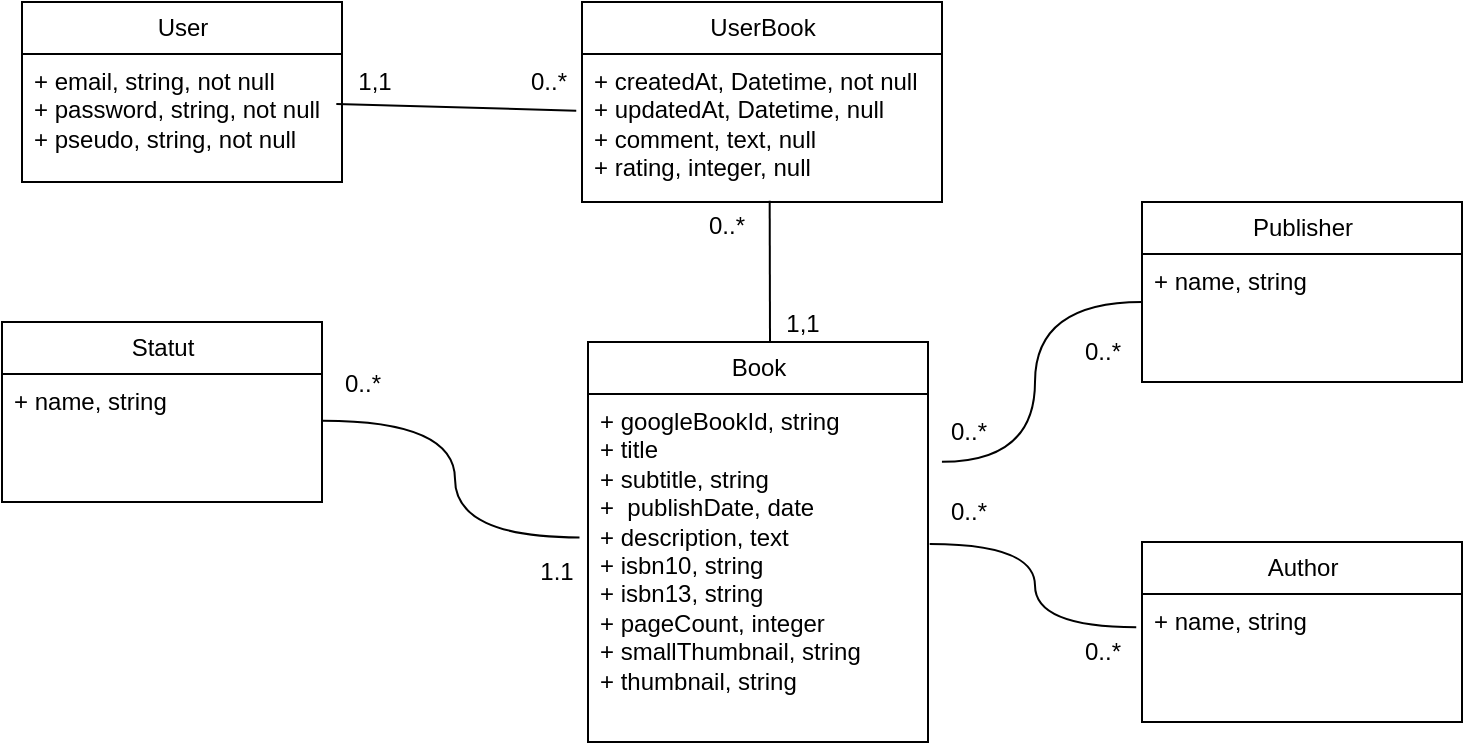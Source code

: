 <mxfile>
    <diagram id="lzPJs240Q8pDoFz5NCpz" name="Page-1">
        <mxGraphModel dx="1097" dy="644" grid="1" gridSize="10" guides="1" tooltips="1" connect="1" arrows="1" fold="1" page="1" pageScale="1" pageWidth="850" pageHeight="1100" math="0" shadow="0">
            <root>
                <mxCell id="0"/>
                <mxCell id="1" parent="0"/>
                <mxCell id="2" value="User" style="swimlane;fontStyle=0;childLayout=stackLayout;horizontal=1;startSize=26;fillColor=none;horizontalStack=0;resizeParent=1;resizeParentMax=0;resizeLast=0;collapsible=1;marginBottom=0;html=1;" vertex="1" parent="1">
                    <mxGeometry x="70" y="50" width="160" height="90" as="geometry"/>
                </mxCell>
                <mxCell id="3" value="+ email, string, not null&lt;br&gt;+ password, string, not null&lt;br&gt;+ pseudo, string, not null" style="text;strokeColor=none;fillColor=none;align=left;verticalAlign=top;spacingLeft=4;spacingRight=4;overflow=hidden;rotatable=0;points=[[0,0.5],[1,0.5]];portConstraint=eastwest;whiteSpace=wrap;html=1;" vertex="1" parent="2">
                    <mxGeometry y="26" width="160" height="64" as="geometry"/>
                </mxCell>
                <mxCell id="6" value="UserBook" style="swimlane;fontStyle=0;childLayout=stackLayout;horizontal=1;startSize=26;fillColor=none;horizontalStack=0;resizeParent=1;resizeParentMax=0;resizeLast=0;collapsible=1;marginBottom=0;html=1;" vertex="1" parent="1">
                    <mxGeometry x="350" y="50" width="180" height="100" as="geometry">
                        <mxRectangle x="240" y="90" width="90" height="30" as="alternateBounds"/>
                    </mxGeometry>
                </mxCell>
                <mxCell id="7" value="+ createdAt, Datetime, not null&lt;br&gt;+ updatedAt, Datetime, null&lt;br&gt;+ comment, text, null&lt;br&gt;+ rating, integer, null" style="text;strokeColor=none;fillColor=none;align=left;verticalAlign=top;spacingLeft=4;spacingRight=4;overflow=hidden;rotatable=0;points=[[0,0.5],[1,0.5]];portConstraint=eastwest;whiteSpace=wrap;html=1;" vertex="1" parent="6">
                    <mxGeometry y="26" width="180" height="74" as="geometry"/>
                </mxCell>
                <mxCell id="11" value="Statut" style="swimlane;fontStyle=0;childLayout=stackLayout;horizontal=1;startSize=26;fillColor=none;horizontalStack=0;resizeParent=1;resizeParentMax=0;resizeLast=0;collapsible=1;marginBottom=0;html=1;" vertex="1" parent="1">
                    <mxGeometry x="60" y="210" width="160" height="90" as="geometry"/>
                </mxCell>
                <mxCell id="12" value="+ name, string" style="text;strokeColor=none;fillColor=none;align=left;verticalAlign=top;spacingLeft=4;spacingRight=4;overflow=hidden;rotatable=0;points=[[0,0.5],[1,0.5]];portConstraint=eastwest;whiteSpace=wrap;html=1;" vertex="1" parent="11">
                    <mxGeometry y="26" width="160" height="64" as="geometry"/>
                </mxCell>
                <mxCell id="13" value="Book" style="swimlane;fontStyle=0;childLayout=stackLayout;horizontal=1;startSize=26;fillColor=none;horizontalStack=0;resizeParent=1;resizeParentMax=0;resizeLast=0;collapsible=1;marginBottom=0;html=1;" vertex="1" parent="1">
                    <mxGeometry x="353" y="220" width="170" height="200" as="geometry">
                        <mxRectangle x="240" y="90" width="90" height="30" as="alternateBounds"/>
                    </mxGeometry>
                </mxCell>
                <mxCell id="14" value="+ googleBookId, string&lt;br&gt;+ title&lt;br&gt;+ subtitle, string&lt;br&gt;+&amp;nbsp; publishDate, date&lt;br&gt;+ description, text&lt;br&gt;+ isbn10, string&lt;br&gt;+ isbn13, string&lt;br&gt;+ pageCount, integer&lt;br&gt;+ smallThumbnail, string&lt;br&gt;+ thumbnail, string" style="text;strokeColor=none;fillColor=none;align=left;verticalAlign=top;spacingLeft=4;spacingRight=4;overflow=hidden;rotatable=0;points=[[0,0.5],[1,0.5]];portConstraint=eastwest;whiteSpace=wrap;html=1;" vertex="1" parent="13">
                    <mxGeometry y="26" width="170" height="174" as="geometry"/>
                </mxCell>
                <mxCell id="15" value="Publisher" style="swimlane;fontStyle=0;childLayout=stackLayout;horizontal=1;startSize=26;fillColor=none;horizontalStack=0;resizeParent=1;resizeParentMax=0;resizeLast=0;collapsible=1;marginBottom=0;html=1;" vertex="1" parent="1">
                    <mxGeometry x="630" y="150" width="160" height="90" as="geometry"/>
                </mxCell>
                <mxCell id="16" value="+ name, string" style="text;strokeColor=none;fillColor=none;align=left;verticalAlign=top;spacingLeft=4;spacingRight=4;overflow=hidden;rotatable=0;points=[[0,0.5],[1,0.5]];portConstraint=eastwest;whiteSpace=wrap;html=1;" vertex="1" parent="15">
                    <mxGeometry y="26" width="160" height="64" as="geometry"/>
                </mxCell>
                <mxCell id="17" value="Author" style="swimlane;fontStyle=0;childLayout=stackLayout;horizontal=1;startSize=26;fillColor=none;horizontalStack=0;resizeParent=1;resizeParentMax=0;resizeLast=0;collapsible=1;marginBottom=0;html=1;" vertex="1" parent="1">
                    <mxGeometry x="630" y="320" width="160" height="90" as="geometry"/>
                </mxCell>
                <mxCell id="18" value="+ name, string" style="text;strokeColor=none;fillColor=none;align=left;verticalAlign=top;spacingLeft=4;spacingRight=4;overflow=hidden;rotatable=0;points=[[0,0.5],[1,0.5]];portConstraint=eastwest;whiteSpace=wrap;html=1;" vertex="1" parent="17">
                    <mxGeometry y="26" width="160" height="64" as="geometry"/>
                </mxCell>
                <mxCell id="24" value="1,1" style="text;html=1;align=center;verticalAlign=middle;resizable=0;points=[];autosize=1;strokeColor=none;fillColor=none;" vertex="1" parent="1">
                    <mxGeometry x="226" y="75" width="40" height="30" as="geometry"/>
                </mxCell>
                <mxCell id="25" value="0..*" style="text;html=1;align=center;verticalAlign=middle;resizable=0;points=[];autosize=1;strokeColor=none;fillColor=none;" vertex="1" parent="1">
                    <mxGeometry x="313" y="75" width="40" height="30" as="geometry"/>
                </mxCell>
                <mxCell id="28" value="0..*" style="text;html=1;align=center;verticalAlign=middle;resizable=0;points=[];autosize=1;strokeColor=none;fillColor=none;" vertex="1" parent="1">
                    <mxGeometry x="402" y="147" width="40" height="30" as="geometry"/>
                </mxCell>
                <mxCell id="35" value="" style="endArrow=none;html=1;fontSize=20;curved=1;elbow=vertical;entryX=1.003;entryY=0.365;entryDx=0;entryDy=0;entryPerimeter=0;exitX=-0.025;exitY=0.412;exitDx=0;exitDy=0;exitPerimeter=0;edgeStyle=orthogonalEdgeStyle;" edge="1" parent="1" source="14" target="12">
                    <mxGeometry width="50" height="50" relative="1" as="geometry">
                        <mxPoint x="440" y="280" as="sourcePoint"/>
                        <mxPoint x="330" y="240" as="targetPoint"/>
                    </mxGeometry>
                </mxCell>
                <mxCell id="36" value="" style="endArrow=none;html=1;fontSize=20;curved=1;elbow=vertical;exitX=0.029;exitY=0.867;exitDx=0;exitDy=0;exitPerimeter=0;entryX=-0.016;entryY=0.383;entryDx=0;entryDy=0;entryPerimeter=0;" edge="1" parent="1" source="24" target="7">
                    <mxGeometry width="50" height="50" relative="1" as="geometry">
                        <mxPoint x="440" y="280" as="sourcePoint"/>
                        <mxPoint x="490" y="230" as="targetPoint"/>
                    </mxGeometry>
                </mxCell>
                <mxCell id="37" value="" style="endArrow=none;html=1;fontSize=20;curved=1;elbow=vertical;entryX=1.046;entryY=0.078;entryDx=0;entryDy=0;entryPerimeter=0;" edge="1" parent="1" target="28">
                    <mxGeometry width="50" height="50" relative="1" as="geometry">
                        <mxPoint x="444" y="220" as="sourcePoint"/>
                        <mxPoint x="490" y="230" as="targetPoint"/>
                    </mxGeometry>
                </mxCell>
                <mxCell id="38" value="" style="endArrow=none;html=1;fontSize=20;curved=1;elbow=vertical;entryX=-0.018;entryY=0.26;entryDx=0;entryDy=0;entryPerimeter=0;exitX=1.005;exitY=0.431;exitDx=0;exitDy=0;exitPerimeter=0;edgeStyle=orthogonalEdgeStyle;" edge="1" parent="1" source="14" target="18">
                    <mxGeometry width="50" height="50" relative="1" as="geometry">
                        <mxPoint x="440" y="280" as="sourcePoint"/>
                        <mxPoint x="490" y="230" as="targetPoint"/>
                    </mxGeometry>
                </mxCell>
                <mxCell id="40" value="0..*" style="text;html=1;align=center;verticalAlign=middle;resizable=0;points=[];autosize=1;strokeColor=none;fillColor=none;" vertex="1" parent="1">
                    <mxGeometry x="220" y="226" width="40" height="30" as="geometry"/>
                </mxCell>
                <mxCell id="41" value="1.1" style="text;html=1;align=center;verticalAlign=middle;resizable=0;points=[];autosize=1;strokeColor=none;fillColor=none;" vertex="1" parent="1">
                    <mxGeometry x="317" y="320" width="40" height="30" as="geometry"/>
                </mxCell>
                <mxCell id="47" value="1,1" style="text;html=1;align=center;verticalAlign=middle;resizable=0;points=[];autosize=1;strokeColor=none;fillColor=none;" vertex="1" parent="1">
                    <mxGeometry x="440" y="196" width="40" height="30" as="geometry"/>
                </mxCell>
                <mxCell id="49" value="0..*" style="text;html=1;align=center;verticalAlign=middle;resizable=0;points=[];autosize=1;strokeColor=none;fillColor=none;" vertex="1" parent="1">
                    <mxGeometry x="523" y="290" width="40" height="30" as="geometry"/>
                </mxCell>
                <mxCell id="50" value="0..*" style="text;html=1;align=center;verticalAlign=middle;resizable=0;points=[];autosize=1;strokeColor=none;fillColor=none;" vertex="1" parent="1">
                    <mxGeometry x="590" y="360" width="40" height="30" as="geometry"/>
                </mxCell>
                <mxCell id="51" value="" style="endArrow=none;html=1;fontSize=20;curved=1;elbow=vertical;entryX=0;entryY=0.375;entryDx=0;entryDy=0;entryPerimeter=0;exitX=1.041;exitY=0.195;exitDx=0;exitDy=0;exitPerimeter=0;edgeStyle=orthogonalEdgeStyle;" edge="1" parent="1" source="14" target="16">
                    <mxGeometry width="50" height="50" relative="1" as="geometry">
                        <mxPoint x="548" y="251" as="sourcePoint"/>
                        <mxPoint x="598" y="201" as="targetPoint"/>
                    </mxGeometry>
                </mxCell>
                <mxCell id="53" value="0..*" style="text;html=1;align=center;verticalAlign=middle;resizable=0;points=[];autosize=1;strokeColor=none;fillColor=none;" vertex="1" parent="1">
                    <mxGeometry x="523" y="250" width="40" height="30" as="geometry"/>
                </mxCell>
                <mxCell id="54" value="0..*" style="text;html=1;align=center;verticalAlign=middle;resizable=0;points=[];autosize=1;strokeColor=none;fillColor=none;" vertex="1" parent="1">
                    <mxGeometry x="590" y="210" width="40" height="30" as="geometry"/>
                </mxCell>
            </root>
        </mxGraphModel>
    </diagram>
</mxfile>